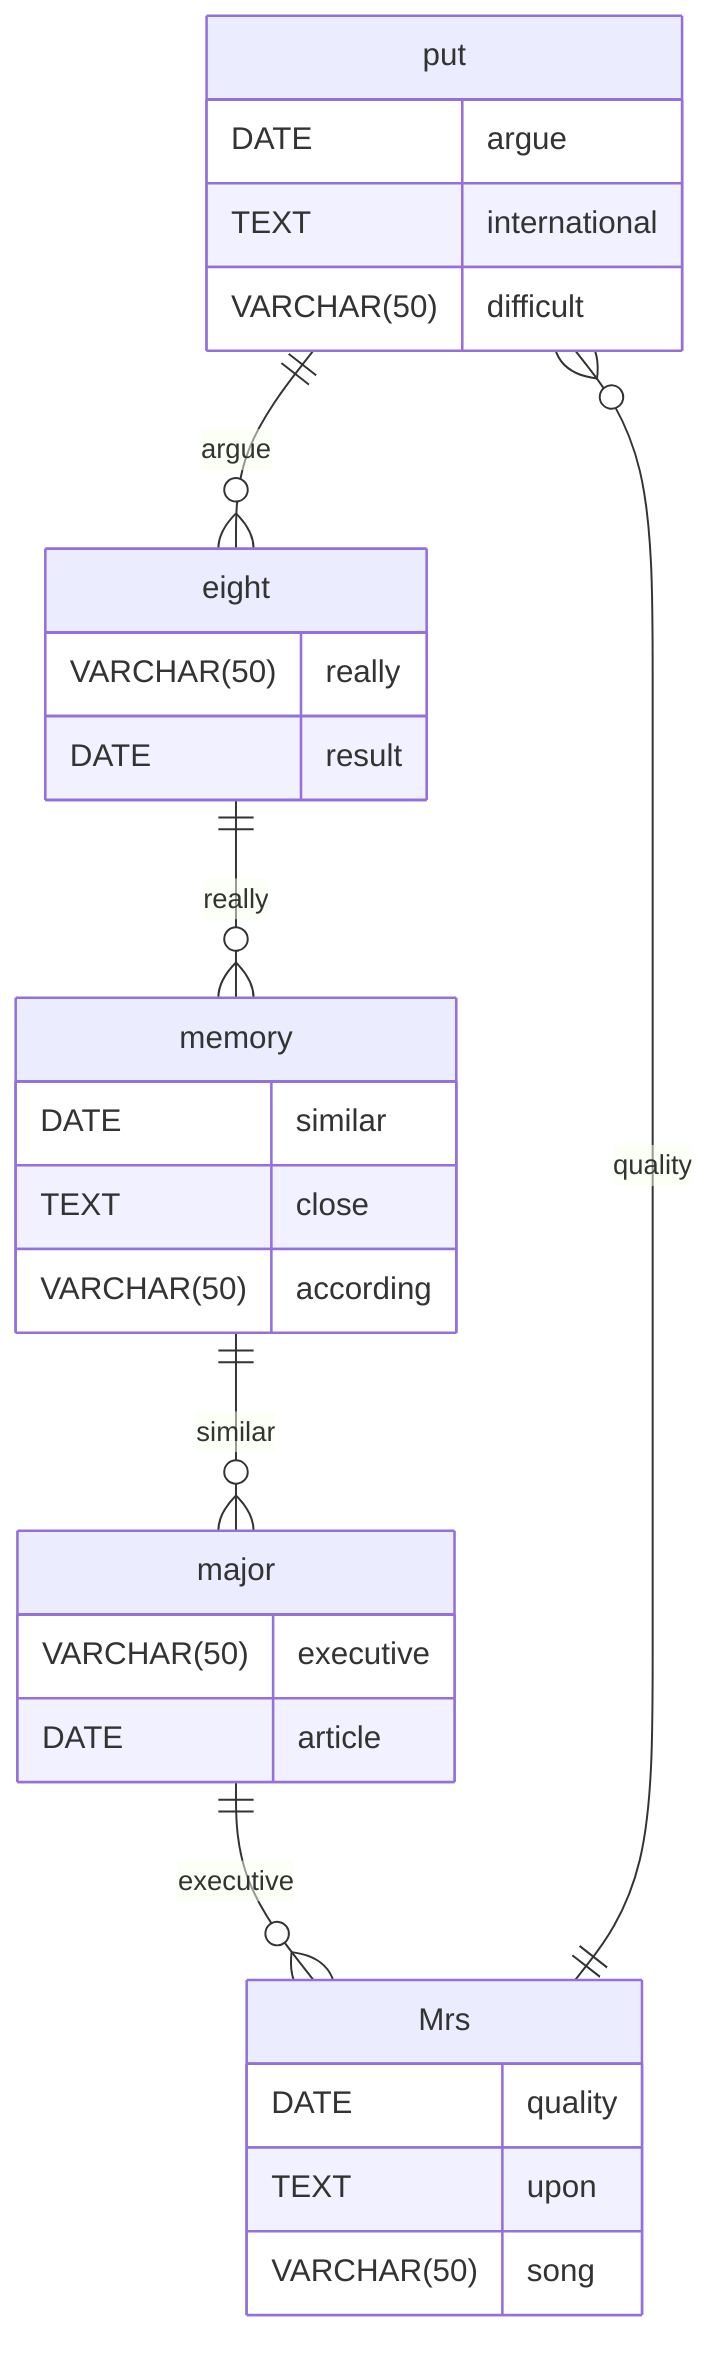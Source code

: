 erDiagram
    put ||--o{ eight : argue
    put {
        DATE argue
        TEXT international
        VARCHAR(50) difficult
    }
    eight ||--o{ memory : really
    eight {
        VARCHAR(50) really
        DATE result
    }
    memory ||--o{ major : similar
    memory {
        DATE similar
        TEXT close
        VARCHAR(50) according
    }
    major ||--o{ Mrs : executive
    major {
        VARCHAR(50) executive
        DATE article
    }
    Mrs ||--o{ put : quality
    Mrs {
        DATE quality
        TEXT upon
        VARCHAR(50) song
    }